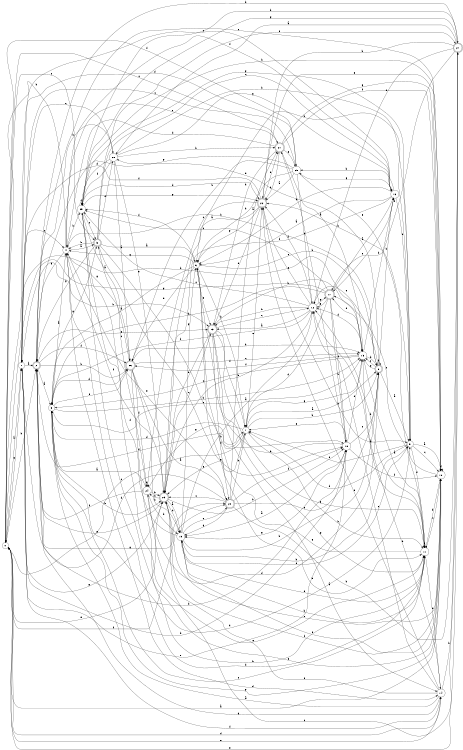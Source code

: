 digraph n24_7 {
__start0 [label="" shape="none"];

rankdir=LR;
size="8,5";

s0 [style="filled", color="black", fillcolor="white" shape="circle", label="0"];
s1 [style="filled", color="black", fillcolor="white" shape="circle", label="1"];
s2 [style="rounded,filled", color="black", fillcolor="white" shape="doublecircle", label="2"];
s3 [style="filled", color="black", fillcolor="white" shape="circle", label="3"];
s4 [style="filled", color="black", fillcolor="white" shape="circle", label="4"];
s5 [style="rounded,filled", color="black", fillcolor="white" shape="doublecircle", label="5"];
s6 [style="filled", color="black", fillcolor="white" shape="circle", label="6"];
s7 [style="filled", color="black", fillcolor="white" shape="circle", label="7"];
s8 [style="rounded,filled", color="black", fillcolor="white" shape="doublecircle", label="8"];
s9 [style="filled", color="black", fillcolor="white" shape="circle", label="9"];
s10 [style="filled", color="black", fillcolor="white" shape="circle", label="10"];
s11 [style="filled", color="black", fillcolor="white" shape="circle", label="11"];
s12 [style="filled", color="black", fillcolor="white" shape="circle", label="12"];
s13 [style="rounded,filled", color="black", fillcolor="white" shape="doublecircle", label="13"];
s14 [style="filled", color="black", fillcolor="white" shape="circle", label="14"];
s15 [style="filled", color="black", fillcolor="white" shape="circle", label="15"];
s16 [style="filled", color="black", fillcolor="white" shape="circle", label="16"];
s17 [style="rounded,filled", color="black", fillcolor="white" shape="doublecircle", label="17"];
s18 [style="filled", color="black", fillcolor="white" shape="circle", label="18"];
s19 [style="filled", color="black", fillcolor="white" shape="circle", label="19"];
s20 [style="rounded,filled", color="black", fillcolor="white" shape="doublecircle", label="20"];
s21 [style="rounded,filled", color="black", fillcolor="white" shape="doublecircle", label="21"];
s22 [style="rounded,filled", color="black", fillcolor="white" shape="doublecircle", label="22"];
s23 [style="rounded,filled", color="black", fillcolor="white" shape="doublecircle", label="23"];
s24 [style="filled", color="black", fillcolor="white" shape="circle", label="24"];
s25 [style="filled", color="black", fillcolor="white" shape="circle", label="25"];
s26 [style="rounded,filled", color="black", fillcolor="white" shape="doublecircle", label="26"];
s27 [style="rounded,filled", color="black", fillcolor="white" shape="doublecircle", label="27"];
s28 [style="filled", color="black", fillcolor="white" shape="circle", label="28"];
s29 [style="filled", color="black", fillcolor="white" shape="circle", label="29"];
s0 -> s1 [label="a"];
s0 -> s2 [label="b"];
s0 -> s5 [label="c"];
s0 -> s14 [label="d"];
s0 -> s23 [label="e"];
s0 -> s20 [label="f"];
s0 -> s1 [label="g"];
s0 -> s15 [label="h"];
s1 -> s2 [label="a"];
s1 -> s13 [label="b"];
s1 -> s4 [label="c"];
s1 -> s25 [label="d"];
s1 -> s18 [label="e"];
s1 -> s14 [label="f"];
s1 -> s23 [label="g"];
s1 -> s18 [label="h"];
s2 -> s3 [label="a"];
s2 -> s26 [label="b"];
s2 -> s10 [label="c"];
s2 -> s18 [label="d"];
s2 -> s13 [label="e"];
s2 -> s26 [label="f"];
s2 -> s20 [label="g"];
s2 -> s28 [label="h"];
s3 -> s4 [label="a"];
s3 -> s15 [label="b"];
s3 -> s11 [label="c"];
s3 -> s9 [label="d"];
s3 -> s15 [label="e"];
s3 -> s26 [label="f"];
s3 -> s5 [label="g"];
s3 -> s23 [label="h"];
s4 -> s5 [label="a"];
s4 -> s29 [label="b"];
s4 -> s21 [label="c"];
s4 -> s14 [label="d"];
s4 -> s20 [label="e"];
s4 -> s16 [label="f"];
s4 -> s2 [label="g"];
s4 -> s0 [label="h"];
s5 -> s6 [label="a"];
s5 -> s4 [label="b"];
s5 -> s16 [label="c"];
s5 -> s28 [label="d"];
s5 -> s18 [label="e"];
s5 -> s27 [label="f"];
s5 -> s2 [label="g"];
s5 -> s18 [label="h"];
s6 -> s3 [label="a"];
s6 -> s7 [label="b"];
s6 -> s8 [label="c"];
s6 -> s26 [label="d"];
s6 -> s13 [label="e"];
s6 -> s29 [label="f"];
s6 -> s4 [label="g"];
s6 -> s11 [label="h"];
s7 -> s8 [label="a"];
s7 -> s11 [label="b"];
s7 -> s0 [label="c"];
s7 -> s3 [label="d"];
s7 -> s22 [label="e"];
s7 -> s2 [label="f"];
s7 -> s23 [label="g"];
s7 -> s8 [label="h"];
s8 -> s9 [label="a"];
s8 -> s16 [label="b"];
s8 -> s15 [label="c"];
s8 -> s28 [label="d"];
s8 -> s12 [label="e"];
s8 -> s8 [label="f"];
s8 -> s15 [label="g"];
s8 -> s4 [label="h"];
s9 -> s10 [label="a"];
s9 -> s6 [label="b"];
s9 -> s10 [label="c"];
s9 -> s7 [label="d"];
s9 -> s7 [label="e"];
s9 -> s11 [label="f"];
s9 -> s29 [label="g"];
s9 -> s22 [label="h"];
s10 -> s0 [label="a"];
s10 -> s11 [label="b"];
s10 -> s17 [label="c"];
s10 -> s10 [label="d"];
s10 -> s19 [label="e"];
s10 -> s23 [label="f"];
s10 -> s3 [label="g"];
s10 -> s29 [label="h"];
s11 -> s12 [label="a"];
s11 -> s12 [label="b"];
s11 -> s10 [label="c"];
s11 -> s4 [label="d"];
s11 -> s14 [label="e"];
s11 -> s11 [label="f"];
s11 -> s6 [label="g"];
s11 -> s19 [label="h"];
s12 -> s13 [label="a"];
s12 -> s13 [label="b"];
s12 -> s29 [label="c"];
s12 -> s22 [label="d"];
s12 -> s22 [label="e"];
s12 -> s3 [label="f"];
s12 -> s17 [label="g"];
s12 -> s23 [label="h"];
s13 -> s14 [label="a"];
s13 -> s15 [label="b"];
s13 -> s12 [label="c"];
s13 -> s20 [label="d"];
s13 -> s11 [label="e"];
s13 -> s7 [label="f"];
s13 -> s11 [label="g"];
s13 -> s23 [label="h"];
s14 -> s3 [label="a"];
s14 -> s15 [label="b"];
s14 -> s12 [label="c"];
s14 -> s22 [label="d"];
s14 -> s0 [label="e"];
s14 -> s23 [label="f"];
s14 -> s2 [label="g"];
s14 -> s27 [label="h"];
s15 -> s11 [label="a"];
s15 -> s16 [label="b"];
s15 -> s3 [label="c"];
s15 -> s12 [label="d"];
s15 -> s17 [label="e"];
s15 -> s26 [label="f"];
s15 -> s7 [label="g"];
s15 -> s8 [label="h"];
s16 -> s6 [label="a"];
s16 -> s9 [label="b"];
s16 -> s1 [label="c"];
s16 -> s6 [label="d"];
s16 -> s17 [label="e"];
s16 -> s23 [label="f"];
s16 -> s25 [label="g"];
s16 -> s25 [label="h"];
s17 -> s16 [label="a"];
s17 -> s18 [label="b"];
s17 -> s29 [label="c"];
s17 -> s7 [label="d"];
s17 -> s12 [label="e"];
s17 -> s18 [label="f"];
s17 -> s0 [label="g"];
s17 -> s3 [label="h"];
s18 -> s19 [label="a"];
s18 -> s21 [label="b"];
s18 -> s8 [label="c"];
s18 -> s15 [label="d"];
s18 -> s7 [label="e"];
s18 -> s10 [label="f"];
s18 -> s19 [label="g"];
s18 -> s6 [label="h"];
s19 -> s12 [label="a"];
s19 -> s9 [label="b"];
s19 -> s20 [label="c"];
s19 -> s9 [label="d"];
s19 -> s11 [label="e"];
s19 -> s29 [label="f"];
s19 -> s6 [label="g"];
s19 -> s8 [label="h"];
s20 -> s21 [label="a"];
s20 -> s7 [label="b"];
s20 -> s23 [label="c"];
s20 -> s1 [label="d"];
s20 -> s8 [label="e"];
s20 -> s18 [label="f"];
s20 -> s19 [label="g"];
s20 -> s27 [label="h"];
s21 -> s15 [label="a"];
s21 -> s22 [label="b"];
s21 -> s0 [label="c"];
s21 -> s4 [label="d"];
s21 -> s25 [label="e"];
s21 -> s10 [label="f"];
s21 -> s10 [label="g"];
s21 -> s13 [label="h"];
s22 -> s23 [label="a"];
s22 -> s21 [label="b"];
s22 -> s24 [label="c"];
s22 -> s13 [label="d"];
s22 -> s10 [label="e"];
s22 -> s1 [label="f"];
s22 -> s6 [label="g"];
s22 -> s9 [label="h"];
s23 -> s19 [label="a"];
s23 -> s18 [label="b"];
s23 -> s13 [label="c"];
s23 -> s19 [label="d"];
s23 -> s10 [label="e"];
s23 -> s4 [label="f"];
s23 -> s2 [label="g"];
s23 -> s24 [label="h"];
s24 -> s3 [label="a"];
s24 -> s23 [label="b"];
s24 -> s5 [label="c"];
s24 -> s8 [label="d"];
s24 -> s24 [label="e"];
s24 -> s2 [label="f"];
s24 -> s7 [label="g"];
s24 -> s19 [label="h"];
s25 -> s22 [label="a"];
s25 -> s26 [label="b"];
s25 -> s1 [label="c"];
s25 -> s12 [label="d"];
s25 -> s11 [label="e"];
s25 -> s0 [label="f"];
s25 -> s2 [label="g"];
s25 -> s6 [label="h"];
s26 -> s20 [label="a"];
s26 -> s19 [label="b"];
s26 -> s15 [label="c"];
s26 -> s3 [label="d"];
s26 -> s10 [label="e"];
s26 -> s24 [label="f"];
s26 -> s4 [label="g"];
s26 -> s15 [label="h"];
s27 -> s28 [label="a"];
s27 -> s22 [label="b"];
s27 -> s24 [label="c"];
s27 -> s12 [label="d"];
s27 -> s0 [label="e"];
s27 -> s17 [label="f"];
s27 -> s29 [label="g"];
s27 -> s2 [label="h"];
s28 -> s26 [label="a"];
s28 -> s9 [label="b"];
s28 -> s1 [label="c"];
s28 -> s29 [label="d"];
s28 -> s23 [label="e"];
s28 -> s29 [label="f"];
s28 -> s16 [label="g"];
s28 -> s21 [label="h"];
s29 -> s26 [label="a"];
s29 -> s27 [label="b"];
s29 -> s5 [label="c"];
s29 -> s22 [label="d"];
s29 -> s11 [label="e"];
s29 -> s29 [label="f"];
s29 -> s22 [label="g"];
s29 -> s11 [label="h"];

}